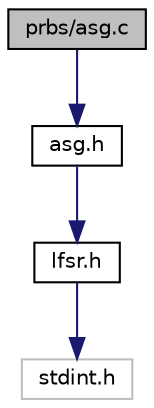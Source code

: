 digraph "prbs/asg.c"
{
 // INTERACTIVE_SVG=YES
 // LATEX_PDF_SIZE
  bgcolor="transparent";
  edge [fontname="Helvetica",fontsize="10",labelfontname="Helvetica",labelfontsize="10"];
  node [fontname="Helvetica",fontsize="10",shape=record];
  Node1 [label="prbs/asg.c",height=0.2,width=0.4,color="black", fillcolor="grey75", style="filled", fontcolor="black",tooltip="Implementation of the asg prbs generator."];
  Node1 -> Node2 [color="midnightblue",fontsize="10",style="solid",fontname="Helvetica"];
  Node2 [label="asg.h",height=0.2,width=0.4,color="black",URL="$asg_8h.html",tooltip="Interface and usage of the alternating step prbs generator."];
  Node2 -> Node3 [color="midnightblue",fontsize="10",style="solid",fontname="Helvetica"];
  Node3 [label="lfsr.h",height=0.2,width=0.4,color="black",URL="$lfsr_8h.html",tooltip="Interface and usage of the lfsr prbs generator."];
  Node3 -> Node4 [color="midnightblue",fontsize="10",style="solid",fontname="Helvetica"];
  Node4 [label="stdint.h",height=0.2,width=0.4,color="grey75",tooltip=" "];
}
